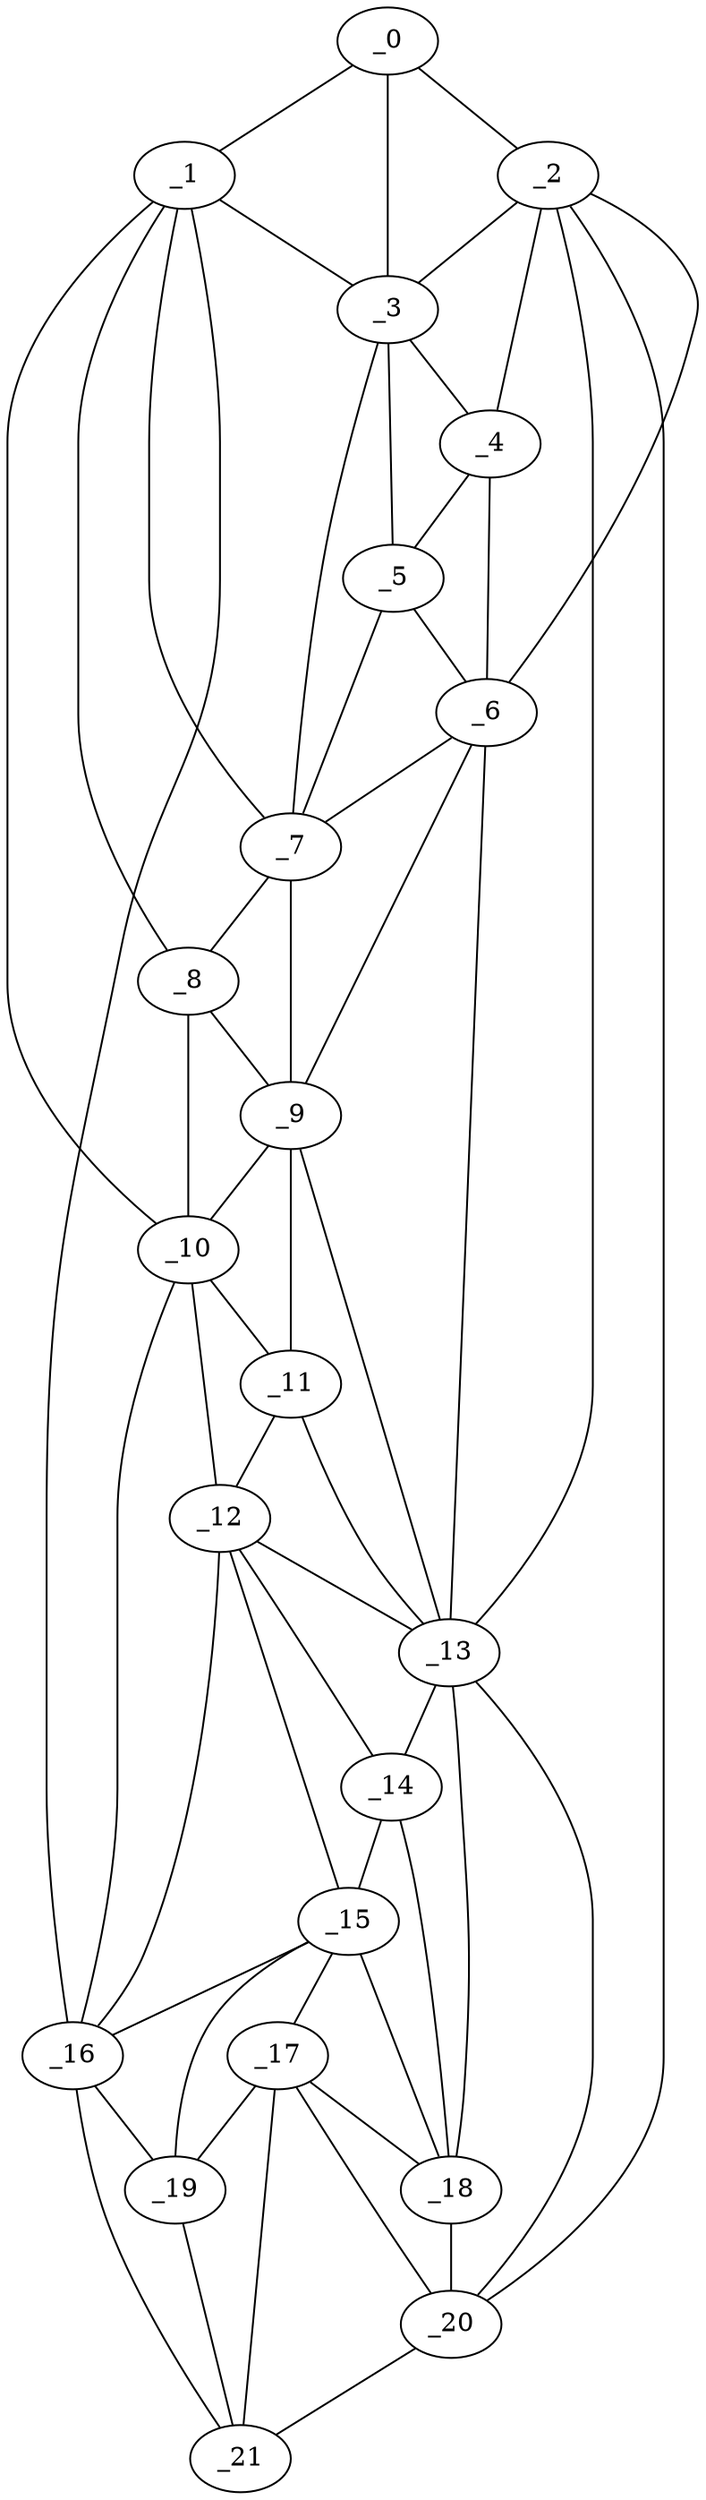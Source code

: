 graph "obj84__30.gxl" {
	_0	 [x=5,
		y=51];
	_1	 [x=6,
		y=66];
	_0 -- _1	 [valence=1];
	_2	 [x=20,
		y=41];
	_0 -- _2	 [valence=1];
	_3	 [x=31,
		y=58];
	_0 -- _3	 [valence=1];
	_1 -- _3	 [valence=2];
	_7	 [x=52,
		y=65];
	_1 -- _7	 [valence=2];
	_8	 [x=56,
		y=66];
	_1 -- _8	 [valence=2];
	_10	 [x=65,
		y=68];
	_1 -- _10	 [valence=2];
	_16	 [x=111,
		y=85];
	_1 -- _16	 [valence=1];
	_2 -- _3	 [valence=2];
	_4	 [x=34,
		y=49];
	_2 -- _4	 [valence=2];
	_6	 [x=44,
		y=47];
	_2 -- _6	 [valence=2];
	_13	 [x=90,
		y=54];
	_2 -- _13	 [valence=1];
	_20	 [x=125,
		y=59];
	_2 -- _20	 [valence=1];
	_3 -- _4	 [valence=2];
	_5	 [x=41,
		y=49];
	_3 -- _5	 [valence=2];
	_3 -- _7	 [valence=1];
	_4 -- _5	 [valence=2];
	_4 -- _6	 [valence=2];
	_5 -- _6	 [valence=2];
	_5 -- _7	 [valence=2];
	_6 -- _7	 [valence=2];
	_9	 [x=59,
		y=51];
	_6 -- _9	 [valence=2];
	_6 -- _13	 [valence=2];
	_7 -- _8	 [valence=1];
	_7 -- _9	 [valence=2];
	_8 -- _9	 [valence=2];
	_8 -- _10	 [valence=1];
	_9 -- _10	 [valence=1];
	_11	 [x=70,
		y=54];
	_9 -- _11	 [valence=1];
	_9 -- _13	 [valence=2];
	_10 -- _11	 [valence=2];
	_12	 [x=77,
		y=69];
	_10 -- _12	 [valence=2];
	_10 -- _16	 [valence=2];
	_11 -- _12	 [valence=1];
	_11 -- _13	 [valence=2];
	_12 -- _13	 [valence=2];
	_14	 [x=97,
		y=58];
	_12 -- _14	 [valence=1];
	_15	 [x=111,
		y=72];
	_12 -- _15	 [valence=2];
	_12 -- _16	 [valence=2];
	_13 -- _14	 [valence=1];
	_18	 [x=116,
		y=59];
	_13 -- _18	 [valence=2];
	_13 -- _20	 [valence=2];
	_14 -- _15	 [valence=2];
	_14 -- _18	 [valence=2];
	_15 -- _16	 [valence=1];
	_17	 [x=115,
		y=70];
	_15 -- _17	 [valence=2];
	_15 -- _18	 [valence=1];
	_19	 [x=117,
		y=77];
	_15 -- _19	 [valence=2];
	_16 -- _19	 [valence=2];
	_21	 [x=125,
		y=74];
	_16 -- _21	 [valence=1];
	_17 -- _18	 [valence=2];
	_17 -- _19	 [valence=2];
	_17 -- _20	 [valence=2];
	_17 -- _21	 [valence=1];
	_18 -- _20	 [valence=2];
	_19 -- _21	 [valence=2];
	_20 -- _21	 [valence=1];
}
